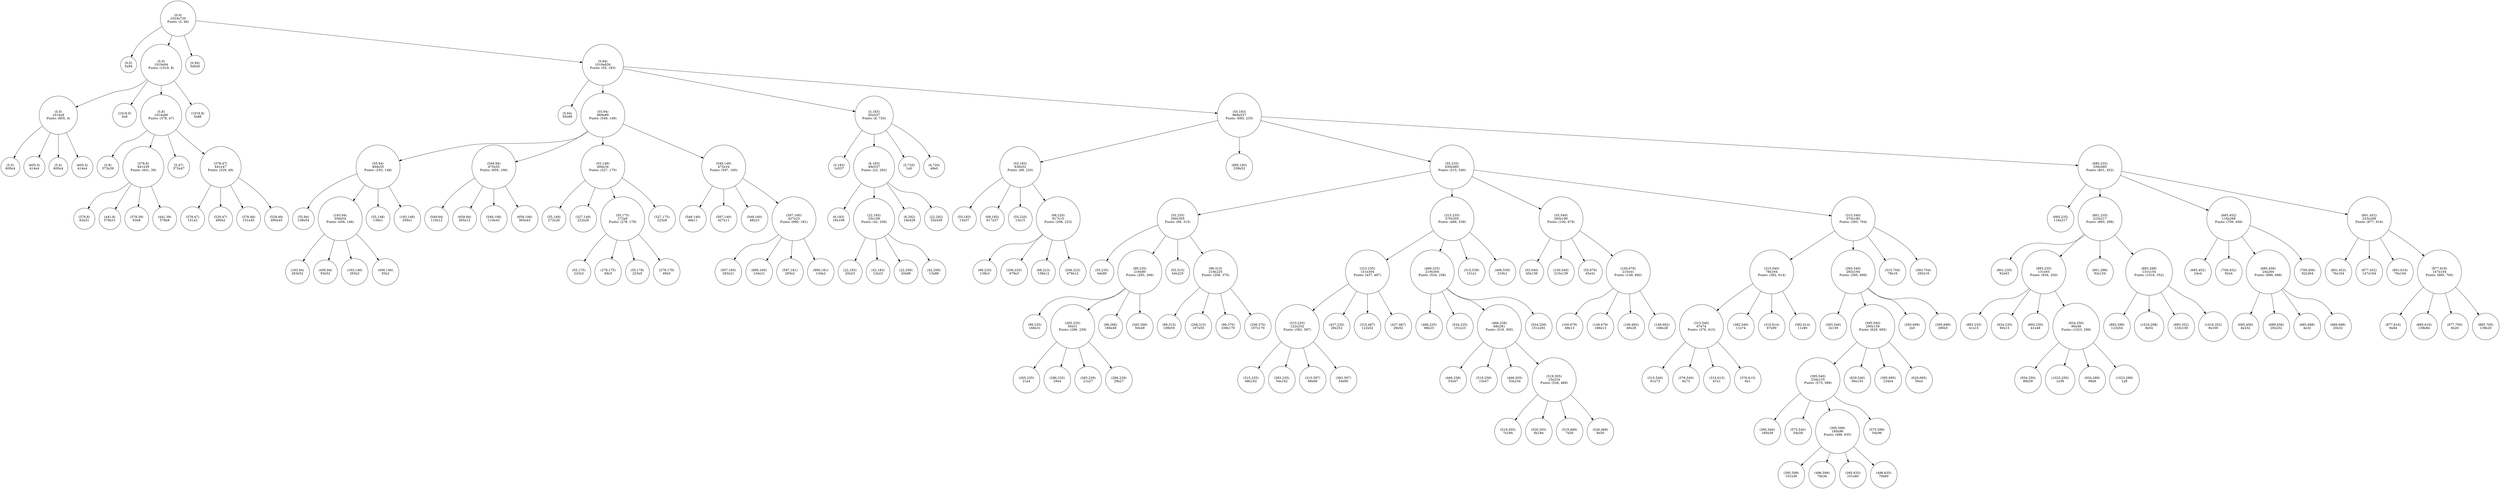 digraph PointQuadTree {
    node [shape=circle];
    2300442453744 [label="(0,0)\n1024x720\nPunto: (5, 94)"];
    2300442454848 [label="(0,0)\n5x94"];
    2300442453744 -> 2300442454848;
    2300442454896 [label="(5,0)\n1019x94\nPunto: (1019, 8)"];
    2300442453744 -> 2300442454896;
    2300442455280 [label="(5,0)\n1014x8\nPunto: (605, 4)"];
    2300442454896 -> 2300442455280;
    2300442615184 [label="(5,0)\n600x4"];
    2300442455280 -> 2300442615184;
    2300442615232 [label="(605,0)\n414x4"];
    2300442455280 -> 2300442615232;
    2300442615280 [label="(5,4)\n600x4"];
    2300442455280 -> 2300442615280;
    2300442615328 [label="(605,4)\n414x4"];
    2300442455280 -> 2300442615328;
    2300442455328 [label="(1019,0)\n5x8"];
    2300442454896 -> 2300442455328;
    2300442455376 [label="(5,8)\n1014x86\nPunto: (378, 47)"];
    2300442454896 -> 2300442455376;
    2300442457680 [label="(5,8)\n373x39"];
    2300442455376 -> 2300442457680;
    2300442457728 [label="(378,8)\n641x39\nPunto: (441, 39)"];
    2300442455376 -> 2300442457728;
    2300442599424 [label="(378,8)\n63x31"];
    2300442457728 -> 2300442599424;
    2300442599472 [label="(441,8)\n578x31"];
    2300442457728 -> 2300442599472;
    2300442599520 [label="(378,39)\n63x8"];
    2300442457728 -> 2300442599520;
    2300442599568 [label="(441,39)\n578x8"];
    2300442457728 -> 2300442599568;
    2300442457776 [label="(5,47)\n373x47"];
    2300442455376 -> 2300442457776;
    2300442457824 [label="(378,47)\n641x47\nPunto: (529, 49)"];
    2300442455376 -> 2300442457824;
    2300442603264 [label="(378,47)\n151x2"];
    2300442457824 -> 2300442603264;
    2300442603312 [label="(529,47)\n490x2"];
    2300442457824 -> 2300442603312;
    2300442603360 [label="(378,49)\n151x45"];
    2300442457824 -> 2300442603360;
    2300442603408 [label="(529,49)\n490x45"];
    2300442457824 -> 2300442603408;
    2300442455424 [label="(1019,8)\n5x86"];
    2300442454896 -> 2300442455424;
    2300442454944 [label="(0,94)\n5x626"];
    2300442453744 -> 2300442454944;
    2300442454992 [label="(5,94)\n1019x626\nPunto: (55, 183)"];
    2300442453744 -> 2300442454992;
    2300442455712 [label="(5,94)\n50x89"];
    2300442454992 -> 2300442455712;
    2300442455760 [label="(55,94)\n969x89\nPunto: (549, 149)"];
    2300442454992 -> 2300442455760;
    2300442458304 [label="(55,94)\n494x55\nPunto: (193, 148)"];
    2300442455760 -> 2300442458304;
    2300442458928 [label="(55,94)\n138x54"];
    2300442458304 -> 2300442458928;
    2300442458976 [label="(193,94)\n356x54\nPunto: (456, 146)"];
    2300442458304 -> 2300442458976;
    2300442610816 [label="(193,94)\n263x52"];
    2300442458976 -> 2300442610816;
    2300442610864 [label="(456,94)\n93x52"];
    2300442458976 -> 2300442610864;
    2300442610912 [label="(193,146)\n263x2"];
    2300442458976 -> 2300442610912;
    2300442610960 [label="(456,146)\n93x2"];
    2300442458976 -> 2300442610960;
    2300442459024 [label="(55,148)\n138x1"];
    2300442458304 -> 2300442459024;
    2300442459072 [label="(193,148)\n356x1"];
    2300442458304 -> 2300442459072;
    2300442458352 [label="(549,94)\n475x55\nPunto: (659, 106)"];
    2300442455760 -> 2300442458352;
    2300442595680 [label="(549,94)\n110x12"];
    2300442458352 -> 2300442595680;
    2300442595728 [label="(659,94)\n365x12"];
    2300442458352 -> 2300442595728;
    2300442595776 [label="(549,106)\n110x43"];
    2300442458352 -> 2300442595776;
    2300442595824 [label="(659,106)\n365x43"];
    2300442458352 -> 2300442595824;
    2300442458400 [label="(55,149)\n494x34\nPunto: (327, 175)"];
    2300442455760 -> 2300442458400;
    2300442592560 [label="(55,149)\n272x26"];
    2300442458400 -> 2300442592560;
    2300442592608 [label="(327,149)\n222x26"];
    2300442458400 -> 2300442592608;
    2300442592656 [label="(55,175)\n272x8\nPunto: (278, 178)"];
    2300442458400 -> 2300442592656;
    2300442598176 [label="(55,175)\n223x3"];
    2300442592656 -> 2300442598176;
    2300442598224 [label="(278,175)\n49x3"];
    2300442592656 -> 2300442598224;
    2300442598272 [label="(55,178)\n223x5"];
    2300442592656 -> 2300442598272;
    2300442598320 [label="(278,178)\n49x5"];
    2300442592656 -> 2300442598320;
    2300442592704 [label="(327,175)\n222x8"];
    2300442458400 -> 2300442592704;
    2300442458448 [label="(549,149)\n475x34\nPunto: (597, 160)"];
    2300442455760 -> 2300442458448;
    2300442606384 [label="(549,149)\n48x11"];
    2300442458448 -> 2300442606384;
    2300442606432 [label="(597,149)\n427x11"];
    2300442458448 -> 2300442606432;
    2300442606480 [label="(549,160)\n48x23"];
    2300442458448 -> 2300442606480;
    2300442606528 [label="(597,160)\n427x23\nPunto: (890, 181)"];
    2300442458448 -> 2300442606528;
    2300442613312 [label="(597,160)\n293x21"];
    2300442606528 -> 2300442613312;
    2300442613360 [label="(890,160)\n134x21"];
    2300442606528 -> 2300442613360;
    2300442613408 [label="(597,181)\n293x2"];
    2300442606528 -> 2300442613408;
    2300442613456 [label="(890,181)\n134x2"];
    2300442606528 -> 2300442613456;
    2300442455808 [label="(5,183)\n50x537\nPunto: (6, 720)"];
    2300442454992 -> 2300442455808;
    2300442600096 [label="(5,183)\n1x537"];
    2300442455808 -> 2300442600096;
    2300442600144 [label="(6,183)\n49x537\nPunto: (22, 292)"];
    2300442455808 -> 2300442600144;
    2300442605136 [label="(6,183)\n16x109"];
    2300442600144 -> 2300442605136;
    2300442605184 [label="(22,183)\n33x109\nPunto: (42, 206)"];
    2300442600144 -> 2300442605184;
    2300442615808 [label="(22,183)\n20x23"];
    2300442605184 -> 2300442615808;
    2300442615856 [label="(42,183)\n13x23"];
    2300442605184 -> 2300442615856;
    2300442615904 [label="(22,206)\n20x86"];
    2300442605184 -> 2300442615904;
    2300442615952 [label="(42,206)\n13x86"];
    2300442605184 -> 2300442615952;
    2300442605232 [label="(6,292)\n16x428"];
    2300442600144 -> 2300442605232;
    2300442605280 [label="(22,292)\n33x428"];
    2300442600144 -> 2300442605280;
    2300442600192 [label="(5,720)\n1x0"];
    2300442455808 -> 2300442600192;
    2300442600240 [label="(6,720)\n49x0"];
    2300442455808 -> 2300442600240;
    2300442455856 [label="(55,183)\n969x537\nPunto: (685, 235)"];
    2300442454992 -> 2300442455856;
    2300442456144 [label="(55,183)\n630x52\nPunto: (68, 220)"];
    2300442455856 -> 2300442456144;
    2300442459552 [label="(55,183)\n13x37"];
    2300442456144 -> 2300442459552;
    2300442459600 [label="(68,183)\n617x37"];
    2300442456144 -> 2300442459600;
    2300442459648 [label="(55,220)\n13x15"];
    2300442456144 -> 2300442459648;
    2300442459696 [label="(68,220)\n617x15\nPunto: (206, 223)"];
    2300442456144 -> 2300442459696;
    2300442613936 [label="(68,220)\n138x3"];
    2300442459696 -> 2300442613936;
    2300442613984 [label="(206,220)\n479x3"];
    2300442459696 -> 2300442613984;
    2300442614032 [label="(68,223)\n138x12"];
    2300442459696 -> 2300442614032;
    2300442614080 [label="(206,223)\n479x12"];
    2300442459696 -> 2300442614080;
    2300442456192 [label="(685,183)\n339x52"];
    2300442455856 -> 2300442456192;
    2300442456240 [label="(55,235)\n630x485\nPunto: (315, 540)"];
    2300442455856 -> 2300442456240;
    2300442456576 [label="(55,235)\n260x305\nPunto: (99, 315)"];
    2300442456240 -> 2300442456576;
    2300442593184 [label="(55,235)\n44x80"];
    2300442456576 -> 2300442593184;
    2300442593232 [label="(99,235)\n216x80\nPunto: (265, 266)"];
    2300442456576 -> 2300442593232;
    2300442607008 [label="(99,235)\n166x31"];
    2300442593232 -> 2300442607008;
    2300442607056 [label="(265,235)\n50x31\nPunto: (286, 239)"];
    2300442593232 -> 2300442607056;
    2300442612688 [label="(265,235)\n21x4"];
    2300442607056 -> 2300442612688;
    2300442612736 [label="(286,235)\n29x4"];
    2300442607056 -> 2300442612736;
    2300442612784 [label="(265,239)\n21x27"];
    2300442607056 -> 2300442612784;
    2300442612832 [label="(286,239)\n29x27"];
    2300442607056 -> 2300442612832;
    2300442607104 [label="(99,266)\n166x49"];
    2300442593232 -> 2300442607104;
    2300442607152 [label="(265,266)\n50x49"];
    2300442593232 -> 2300442607152;
    2300442593280 [label="(55,315)\n44x225"];
    2300442456576 -> 2300442593280;
    2300442593328 [label="(99,315)\n216x225\nPunto: (208, 370)"];
    2300442456576 -> 2300442593328;
    2300442611440 [label="(99,315)\n109x55"];
    2300442593328 -> 2300442611440;
    2300442611488 [label="(208,315)\n107x55"];
    2300442593328 -> 2300442611488;
    2300442611536 [label="(99,370)\n109x170"];
    2300442593328 -> 2300442611536;
    2300442611584 [label="(208,370)\n107x170"];
    2300442593328 -> 2300442611584;
    2300442456624 [label="(315,235)\n370x305\nPunto: (466, 539)"];
    2300442456240 -> 2300442456624;
    2300442596304 [label="(315,235)\n151x304\nPunto: (437, 487)"];
    2300442456624 -> 2300442596304;
    2300442598800 [label="(315,235)\n122x252\nPunto: (383, 397)"];
    2300442596304 -> 2300442598800;
    2300442605760 [label="(315,235)\n68x162"];
    2300442598800 -> 2300442605760;
    2300442605808 [label="(383,235)\n54x162"];
    2300442598800 -> 2300442605808;
    2300442605856 [label="(315,397)\n68x90"];
    2300442598800 -> 2300442605856;
    2300442605904 [label="(383,397)\n54x90"];
    2300442598800 -> 2300442605904;
    2300442598848 [label="(437,235)\n29x252"];
    2300442596304 -> 2300442598848;
    2300442598896 [label="(315,487)\n122x52"];
    2300442596304 -> 2300442598896;
    2300442598944 [label="(437,487)\n29x52"];
    2300442596304 -> 2300442598944;
    2300442596352 [label="(466,235)\n219x304\nPunto: (534, 258)"];
    2300442456624 -> 2300442596352;
    2300442601392 [label="(466,235)\n68x23"];
    2300442596352 -> 2300442601392;
    2300442601440 [label="(534,235)\n151x23"];
    2300442596352 -> 2300442601440;
    2300442601488 [label="(466,258)\n68x281\nPunto: (519, 305)"];
    2300442596352 -> 2300442601488;
    2300442602640 [label="(466,258)\n53x47"];
    2300442601488 -> 2300442602640;
    2300442602688 [label="(519,258)\n15x47"];
    2300442601488 -> 2300442602688;
    2300442602736 [label="(466,305)\n53x234"];
    2300442601488 -> 2300442602736;
    2300442602784 [label="(519,305)\n15x234\nPunto: (526, 489)"];
    2300442601488 -> 2300442602784;
    2300442609568 [label="(519,305)\n7x184"];
    2300442602784 -> 2300442609568;
    2300442609616 [label="(526,305)\n8x184"];
    2300442602784 -> 2300442609616;
    2300442609664 [label="(519,489)\n7x50"];
    2300442602784 -> 2300442609664;
    2300442609712 [label="(526,489)\n8x50"];
    2300442602784 -> 2300442609712;
    2300442601536 [label="(534,258)\n151x281"];
    2300442596352 -> 2300442601536;
    2300442596400 [label="(315,539)\n151x1"];
    2300442456624 -> 2300442596400;
    2300442596448 [label="(466,539)\n219x1"];
    2300442456624 -> 2300442596448;
    2300442456672 [label="(55,540)\n260x180\nPunto: (100, 679)"];
    2300442456240 -> 2300442456672;
    2300442608320 [label="(55,540)\n45x139"];
    2300442456672 -> 2300442608320;
    2300442608368 [label="(100,540)\n215x139"];
    2300442456672 -> 2300442608368;
    2300442608416 [label="(55,679)\n45x41"];
    2300442456672 -> 2300442608416;
    2300442608464 [label="(100,679)\n215x41\nPunto: (149, 692)"];
    2300442456672 -> 2300442608464;
    2300442610192 [label="(100,679)\n49x13"];
    2300442608464 -> 2300442610192;
    2300442610240 [label="(149,679)\n166x13"];
    2300442608464 -> 2300442610240;
    2300442610288 [label="(100,692)\n49x28"];
    2300442608464 -> 2300442610288;
    2300442610336 [label="(149,692)\n166x28"];
    2300442608464 -> 2300442610336;
    2300442456720 [label="(315,540)\n370x180\nPunto: (393, 704)"];
    2300442456240 -> 2300442456720;
    2300442457056 [label="(315,540)\n78x164\nPunto: (382, 614)"];
    2300442456720 -> 2300442457056;
    2300442595056 [label="(315,540)\n67x74\nPunto: (376, 613)"];
    2300442457056 -> 2300442595056;
    2300442602016 [label="(315,540)\n61x73"];
    2300442595056 -> 2300442602016;
    2300442602064 [label="(376,540)\n6x73"];
    2300442595056 -> 2300442602064;
    2300442602112 [label="(315,613)\n61x1"];
    2300442595056 -> 2300442602112;
    2300442602160 [label="(376,613)\n6x1"];
    2300442595056 -> 2300442602160;
    2300442595104 [label="(382,540)\n11x74"];
    2300442457056 -> 2300442595104;
    2300442595152 [label="(315,614)\n67x90"];
    2300442457056 -> 2300442595152;
    2300442595200 [label="(382,614)\n11x90"];
    2300442457056 -> 2300442595200;
    2300442457104 [label="(393,540)\n292x164\nPunto: (395, 699)"];
    2300442456720 -> 2300442457104;
    2300442597552 [label="(393,540)\n2x159"];
    2300442457104 -> 2300442597552;
    2300442597600 [label="(395,540)\n290x159\nPunto: (629, 695)"];
    2300442457104 -> 2300442597600;
    2300442600768 [label="(395,540)\n234x155\nPunto: (575, 599)"];
    2300442597600 -> 2300442600768;
    2300442604512 [label="(395,540)\n180x59"];
    2300442600768 -> 2300442604512;
    2300442604560 [label="(575,540)\n54x59"];
    2300442600768 -> 2300442604560;
    2300442604608 [label="(395,599)\n180x96\nPunto: (496, 635)"];
    2300442600768 -> 2300442604608;
    2300442608944 [label="(395,599)\n101x36"];
    2300442604608 -> 2300442608944;
    2300442608992 [label="(496,599)\n79x36"];
    2300442604608 -> 2300442608992;
    2300442609040 [label="(395,635)\n101x60"];
    2300442604608 -> 2300442609040;
    2300442609088 [label="(496,635)\n79x60"];
    2300442604608 -> 2300442609088;
    2300442604656 [label="(575,599)\n54x96"];
    2300442600768 -> 2300442604656;
    2300442600816 [label="(629,540)\n56x155"];
    2300442597600 -> 2300442600816;
    2300442600864 [label="(395,695)\n234x4"];
    2300442597600 -> 2300442600864;
    2300442600912 [label="(629,695)\n56x4"];
    2300442597600 -> 2300442600912;
    2300442597648 [label="(393,699)\n2x5"];
    2300442457104 -> 2300442597648;
    2300442597696 [label="(395,699)\n290x5"];
    2300442457104 -> 2300442597696;
    2300442457152 [label="(315,704)\n78x16"];
    2300442456720 -> 2300442457152;
    2300442457200 [label="(393,704)\n292x16"];
    2300442456720 -> 2300442457200;
    2300442456288 [label="(685,235)\n339x485\nPunto: (801, 452)"];
    2300442455856 -> 2300442456288;
    2300442591312 [label="(685,235)\n116x217"];
    2300442456288 -> 2300442591312;
    2300442591360 [label="(801,235)\n223x217\nPunto: (893, 298)"];
    2300442456288 -> 2300442591360;
    2300442596928 [label="(801,235)\n92x63"];
    2300442591360 -> 2300442596928;
    2300442596976 [label="(893,235)\n131x63\nPunto: (934, 250)"];
    2300442591360 -> 2300442596976;
    2300442603888 [label="(893,235)\n41x15"];
    2300442596976 -> 2300442603888;
    2300442603936 [label="(934,235)\n90x15"];
    2300442596976 -> 2300442603936;
    2300442603984 [label="(893,250)\n41x48"];
    2300442596976 -> 2300442603984;
    2300442604032 [label="(934,250)\n90x48\nPunto: (1023, 289)"];
    2300442596976 -> 2300442604032;
    2300442607696 [label="(934,250)\n89x39"];
    2300442604032 -> 2300442607696;
    2300442607744 [label="(1023,250)\n1x39"];
    2300442604032 -> 2300442607744;
    2300442607792 [label="(934,289)\n89x9"];
    2300442604032 -> 2300442607792;
    2300442607840 [label="(1023,289)\n1x9"];
    2300442604032 -> 2300442607840;
    2300442597024 [label="(801,298)\n92x154"];
    2300442591360 -> 2300442597024;
    2300442597072 [label="(893,298)\n131x154\nPunto: (1016, 352)"];
    2300442591360 -> 2300442597072;
    2300442614560 [label="(893,298)\n123x54"];
    2300442597072 -> 2300442614560;
    2300442614608 [label="(1016,298)\n8x54"];
    2300442597072 -> 2300442614608;
    2300442614656 [label="(893,352)\n123x100"];
    2300442597072 -> 2300442614656;
    2300442614704 [label="(1016,352)\n8x100"];
    2300442597072 -> 2300442614704;
    2300442591408 [label="(685,452)\n116x268\nPunto: (709, 456)"];
    2300442456288 -> 2300442591408;
    2300442591936 [label="(685,452)\n24x4"];
    2300442591408 -> 2300442591936;
    2300442591984 [label="(709,452)\n92x4"];
    2300442591408 -> 2300442591984;
    2300442592032 [label="(685,456)\n24x264\nPunto: (689, 688)"];
    2300442591408 -> 2300442592032;
    2300442612064 [label="(685,456)\n4x232"];
    2300442592032 -> 2300442612064;
    2300442612112 [label="(689,456)\n20x232"];
    2300442592032 -> 2300442612112;
    2300442612160 [label="(685,688)\n4x32"];
    2300442592032 -> 2300442612160;
    2300442612208 [label="(689,688)\n20x32"];
    2300442592032 -> 2300442612208;
    2300442592080 [label="(709,456)\n92x264"];
    2300442591408 -> 2300442592080;
    2300442591456 [label="(801,452)\n223x268\nPunto: (877, 616)"];
    2300442456288 -> 2300442591456;
    2300442593808 [label="(801,452)\n76x164"];
    2300442591456 -> 2300442593808;
    2300442593856 [label="(877,452)\n147x164"];
    2300442591456 -> 2300442593856;
    2300442593904 [label="(801,616)\n76x104"];
    2300442591456 -> 2300442593904;
    2300442593952 [label="(877,616)\n147x104\nPunto: (885, 700)"];
    2300442591456 -> 2300442593952;
    2300442594432 [label="(877,616)\n8x84"];
    2300442593952 -> 2300442594432;
    2300442594480 [label="(885,616)\n139x84"];
    2300442593952 -> 2300442594480;
    2300442594528 [label="(877,700)\n8x20"];
    2300442593952 -> 2300442594528;
    2300442594576 [label="(885,700)\n139x20"];
    2300442593952 -> 2300442594576;
}
